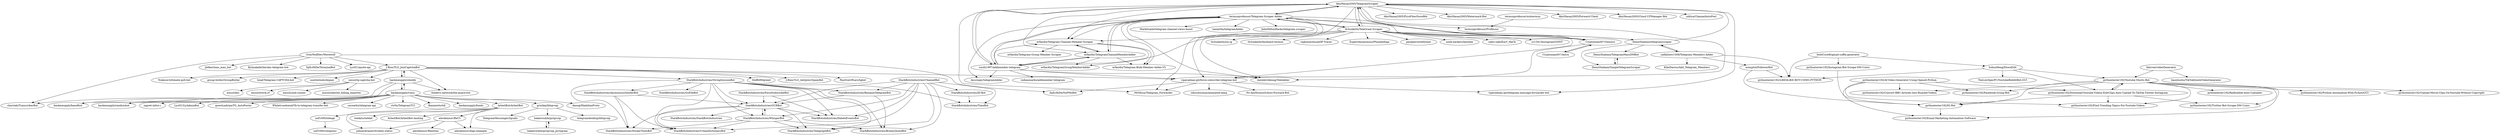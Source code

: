 digraph G {
"GreyWolfDev/Werewolf" -> "jh0ker/mau_mau_bot"
"GreyWolfDev/Werewolf" -> "LyoSU/quote-api" ["e"=1]
"GreyWolfDev/Werewolf" -> "J-Rios/TLG_JoinCaptchaBot"
"GreyWolfDev/Werewolf" -> "SpEcHiDe/NoPMsBot" ["e"=1]
"GreyWolfDev/Werewolf" -> "Kylmakalle/heroku-telegram-bot" ["e"=1]
"GreyWolfDev/Werewolf" -> "charslab/TranscriberBot"
"GreyWolfDev/Werewolf" -> "SpEcHiDe/TerminalBot" ["e"=1]
"pythontester192/Instagram-Bot-Scrape-DM-Users" -> "pythontester192/IG-Bot"
"mxssl/tg-captcha-bot" -> "mxssl/dns"
"mxssl/tg-captcha-bot" -> "mxssl/ntwrk.cf"
"mxssl/tg-captcha-bot" -> "mxssl/cmd-runner"
"mxssl/tg-captcha-bot" -> "mxssl/selectel_billing_exporter"
"ArbeitBot/ArbeitBot" -> "ArbeitBot/ArbeitBot-landing"
"ArbeitBot/ArbeitBot" -> "alerdenisov/ReUI"
"ArbeitBot/ArbeitBot" -> "johnnykramer/liveedu-status"
"ArbeitBot/ArbeitBot" -> "alerdenisov/llapi-example"
"ArbeitBot/ArbeitBot" -> "telekits/telekit"
"ArbeitBot/ArbeitBot" -> "nof1000/teleapi"
"fabrree/videoGenerator" -> "pythontester192/Youtube-Shorts-Bot"
"fabrree/videoGenerator" -> "liaozhuzhu/TikTokQuoteVideoGenerator"
"IntelCoreI6/gmail-suffix-generator" -> "pythontester192/LIKE4LIKE-BOT-USING-PYTHON"
"IntelCoreI6/gmail-suffix-generator" -> "pythontester192/Instagram-Bot-Scrape-DM-Users"
"IntelCoreI6/gmail-suffix-generator" -> "SokunHeng/DownEdit"
"DenizShabani/TelegramMassDMBot" -> "DenizShabani/SimpleTelegramScraper"
"grishka/libtgvoip" -> "telegramdesktop/libtgvoip"
"grishka/libtgvoip" -> "TelegramMessenger/tgcalls"
"grishka/libtgvoip" -> "bakatrouble/pytgvoip"
"backmeupplz/voicy" -> "backmeupplz/shieldy"
"backmeupplz/voicy" -> "backmeupplz/banofbot"
"backmeupplz/voicy" -> "grishka/libtgvoip"
"backmeupplz/voicy" -> "charslab/TranscriberBot"
"backmeupplz/voicy" -> "backmeupplz/fondu"
"backmeupplz/voicy" -> "backmeupplz/randymbot"
"backmeupplz/voicy" -> "danog/MadelineProto" ["e"=1]
"backmeupplz/voicy" -> "zapret-info/z-i" ["e"=1]
"backmeupplz/voicy" -> "LyoSU/LyAdminBot"
"backmeupplz/voicy" -> "ArbeitBot/ArbeitBot"
"backmeupplz/voicy" -> "qwertyadrian/TG_AutoPoster" ["e"=1]
"backmeupplz/voicy" -> "Whiletruedoend/Vk-to-telegram-transfer-bot" ["e"=1]
"backmeupplz/voicy" -> "unreal4u/telegram-api" ["e"=1]
"backmeupplz/voicy" -> "vtr0n/TelegramTUI" ["e"=1]
"backmeupplz/voicy" -> "Bannerets/tdl" ["e"=1]
"viperadnan-git/force-subscribe-telegram-bot" -> "viperadnan-git/telegram-message-forwarder-bot" ["e"=1]
"viperadnan-git/force-subscribe-telegram-bot" -> "odysseusmax/animated-lamp" ["e"=1]
"viperadnan-git/force-subscribe-telegram-bot" -> "MrMissx/Telegram_Forwarder" ["e"=1]
"viperadnan-git/force-subscribe-telegram-bot" -> "SpEcHiDe/NoPMsBot" ["e"=1]
"viperadnan-git/force-subscribe-telegram-bot" -> "Ns-AnoNymouS/Auto-Forward-Bot"
"AbirHasan2005/TelegramScraper" -> "termuxprofessor/Telegram-Scraper-Adder"
"AbirHasan2005/TelegramScraper" -> "daredevilkinng/TeleAdder"
"AbirHasan2005/TelegramScraper" -> "erfan4lx/Telegram-Channel-Member-Scraper"
"AbirHasan2005/TelegramScraper" -> "viperadnan-git/force-subscribe-telegram-bot"
"AbirHasan2005/TelegramScraper" -> "south1907/addmember-telegram"
"AbirHasan2005/TelegramScraper" -> "AbirHasan2005/PyroFilesStoreBot" ["e"=1]
"AbirHasan2005/TelegramScraper" -> "erfan4lx/TelegramChannelMemberAdder"
"AbirHasan2005/TelegramScraper" -> "th3unkn0n/TeleGram-Scraper"
"AbirHasan2005/TelegramScraper" -> "Cryptonian007/Genisys"
"AbirHasan2005/TelegramScraper" -> "AbirHasan2005/Watermark-Bot" ["e"=1]
"AbirHasan2005/TelegramScraper" -> "MrMissx/Telegram_Forwarder" ["e"=1]
"AbirHasan2005/TelegramScraper" -> "AbirHasan2005/Forward-Client" ["e"=1]
"AbirHasan2005/TelegramScraper" -> "viperadnan-git/telegram-message-forwarder-bot" ["e"=1]
"AbirHasan2005/TelegramScraper" -> "AbirHasan2005/Cloud-UPManager-Bot" ["e"=1]
"AbirHasan2005/TelegramScraper" -> "xditya/ChannelAutoPost" ["e"=1]
"termuxprofessor/Telegram-Scraper-Adder" -> "AbirHasan2005/TelegramScraper"
"termuxprofessor/Telegram-Scraper-Adder" -> "erfan4lx/TelegramChannelMemberAdder"
"termuxprofessor/Telegram-Scraper-Adder" -> "daredevilkinng/TeleAdder"
"termuxprofessor/Telegram-Scraper-Adder" -> "south1907/addmember-telegram"
"termuxprofessor/Telegram-Scraper-Adder" -> "erfan4lx/Telegram-Channel-Member-Scraper"
"termuxprofessor/Telegram-Scraper-Adder" -> "viperadnan-git/force-subscribe-telegram-bot"
"termuxprofessor/Telegram-Scraper-Adder" -> "th3unkn0n/TeleGram-Scraper"
"termuxprofessor/Telegram-Scraper-Adder" -> "MarkSnaile/telegram-channel-views-boost"
"termuxprofessor/Telegram-Scraper-Adder" -> "Ayscoopy/telegramAdder"
"termuxprofessor/Telegram-Scraper-Adder" -> "tanim0la/telegramAdder"
"termuxprofessor/Telegram-Scraper-Adder" -> "Cryptonian007/Genisys"
"termuxprofessor/Telegram-Scraper-Adder" -> "termuxprofessor/Professor"
"termuxprofessor/Telegram-Scraper-Adder" -> "MrMissx/Telegram_Forwarder" ["e"=1]
"termuxprofessor/Telegram-Scraper-Adder" -> "JohnMiltonHacks/telegram-scraper"
"termuxprofessor/Telegram-Scraper-Adder" -> "erfan4lx/Telegram-Bulk-Member-Adder-V2"
"south1907/addmember-telegram" -> "erfan4lx/TelegramChannelMemberAdder"
"south1907/addmember-telegram" -> "termuxprofessor/Telegram-Scraper-Adder"
"south1907/addmember-telegram" -> "AbirHasan2005/TelegramScraper"
"south1907/addmember-telegram" -> "viperadnan-git/force-subscribe-telegram-bot"
"south1907/addmember-telegram" -> "Ayscoopy/telegramAdder"
"south1907/addmember-telegram" -> "daredevilkinng/TeleAdder"
"south1907/addmember-telegram" -> "erfan4lx/Telegram-Channel-Member-Scraper"
"south1907/addmember-telegram" -> "redianmarku/addmember-telegram"
"saifalisew1508/Telegram-Members-Adder" -> "DenizShabani/telegramscraper"
"saifalisew1508/Telegram-Members-Adder" -> "KibeDarius/Add_Telegram_Members"
"saifalisew1508/Telegram-Members-Adder" -> "pythontester192/LIKE4LIKE-BOT-USING-PYTHON"
"saifalisew1508/Telegram-Members-Adder" -> "asimptot/FollowerBot"
"th3unkn0n/TeleGram-Scraper" -> "AbirHasan2005/TelegramScraper"
"th3unkn0n/TeleGram-Scraper" -> "th3unkn0n/osi.ig" ["e"=1]
"th3unkn0n/TeleGram-Scraper" -> "termuxprofessor/Telegram-Scraper-Adder"
"th3unkn0n/TeleGram-Scraper" -> "th3unkn0n/facebash-termux" ["e"=1]
"th3unkn0n/TeleGram-Scraper" -> "erfan4lx/Telegram-Channel-Member-Scraper"
"th3unkn0n/TeleGram-Scraper" -> "DenizShabani/telegramscraper"
"th3unkn0n/TeleGram-Scraper" -> "rajkumardusad/IP-Tracer" ["e"=1]
"th3unkn0n/TeleGram-Scraper" -> "Cryptonian007/Genisys"
"th3unkn0n/TeleGram-Scraper" -> "south1907/addmember-telegram"
"th3unkn0n/TeleGram-Scraper" -> "ExpertAnonymous/PhoneInfoga" ["e"=1]
"th3unkn0n/TeleGram-Scraper" -> "paulpierre/informer" ["e"=1]
"th3unkn0n/TeleGram-Scraper" -> "viperadnan-git/force-subscribe-telegram-bot"
"th3unkn0n/TeleGram-Scraper" -> "noob-hackers/lazybee" ["e"=1]
"th3unkn0n/TeleGram-Scraper" -> "sabri-zaki/EasY_HaCk" ["e"=1]
"th3unkn0n/TeleGram-Scraper" -> "sc1341/InstagramOSINT" ["e"=1]
"backmeupplz/shieldy" -> "backmeupplz/banofbot"
"backmeupplz/shieldy" -> "J-Rios/TLG_JoinCaptchaBot"
"backmeupplz/shieldy" -> "backmeupplz/randymbot"
"backmeupplz/shieldy" -> "backmeupplz/voicy"
"backmeupplz/shieldy" -> "thedevs-network/the-guard-bot" ["e"=1]
"J-Rios/TLG_JoinCaptchaBot" -> "mxssl/tg-captcha-bot"
"J-Rios/TLG_JoinCaptchaBot" -> "viperadnan-git/force-subscribe-telegram-bot"
"J-Rios/TLG_JoinCaptchaBot" -> "group-butler/GroupButler"
"J-Rios/TLG_JoinCaptchaBot" -> "lziad/Telegram-CAPTCHA-bot"
"J-Rios/TLG_JoinCaptchaBot" -> "backmeupplz/shieldy"
"J-Rios/TLG_JoinCaptchaBot" -> "userbotindo/Anjani"
"J-Rios/TLG_JoinCaptchaBot" -> "StarkBotsIndustries/StringSessionBot"
"J-Rios/TLG_JoinCaptchaBot" -> "Steffo99/greed" ["e"=1]
"J-Rios/TLG_JoinCaptchaBot" -> "thedevs-network/the-guard-bot" ["e"=1]
"J-Rios/TLG_JoinCaptchaBot" -> "J-Rios/TLG_AntiJoin2SpamBot"
"J-Rios/TLG_JoinCaptchaBot" -> "PaulSonOfLars/tgbot" ["e"=1]
"J-Rios/TLG_JoinCaptchaBot" -> "Nukesor/ultimate-poll-bot"
"pythontester192/AI-Video-Generator-Using-OpenAI-Python" -> "pythontester192/Find-Trending-Topics-For-Youtube-Videos"
"pythontester192/AI-Video-Generator-Using-OpenAI-Python" -> "pythontester192/Facebook-Group-Bot"
"pythontester192/AI-Video-Generator-Using-OpenAI-Python" -> "pythontester192/Email-Marketing-Automation-Software"
"pythontester192/AI-Video-Generator-Using-OpenAI-Python" -> "pythontester192/Convert-BBC-Articles-Into-Rumble-Videos"
"pythontester192/AI-Video-Generator-Using-OpenAI-Python" -> "pythontester192/Download-Youtube-Videos-EditClips-Auto-Upload-To-TikTok-Twitter-Instagram"
"erfan4lx/Telegram-Channel-Member-Scraper" -> "erfan4lx/TelegramChannelMemberAdder"
"erfan4lx/Telegram-Channel-Member-Scraper" -> "erfan4lx/TelegramGroupMemberAdder"
"erfan4lx/Telegram-Channel-Member-Scraper" -> "erfan4lx/Telegram-Group-Member-Scraper"
"erfan4lx/Telegram-Channel-Member-Scraper" -> "erfan4lx/Telegram-Bulk-Member-Adder-V2"
"termuxprofessor/wintermux" -> "termuxprofessor/Professor"
"alerdenisov/ReUI" -> "alerdenisov/llapi-example"
"alerdenisov/ReUI" -> "johnnykramer/liveedu-status"
"alerdenisov/ReUI" -> "alerdenisov/Rentitas"
"Cryptonian007/Genisys" -> "Cryptonian007/Astra"
"Cryptonian007/Genisys" -> "AbirHasan2005/TelegramScraper"
"Cryptonian007/Genisys" -> "daredevilkinng/TeleAdder"
"Cryptonian007/Astra" -> "Cryptonian007/Genisys"
"pythontester192/Youtube-Shorts-Bot" -> "pythontester192/Convert-BBC-Articles-Into-Rumble-Videos"
"pythontester192/Youtube-Shorts-Bot" -> "pythontester192/Download-Youtube-Videos-EditClips-Auto-Upload-To-TikTok-Twitter-Instagram"
"pythontester192/Youtube-Shorts-Bot" -> "pythontester192/Python-Automation-With-PyAutoGUI"
"pythontester192/Youtube-Shorts-Bot" -> "pythontester192/Email-Marketing-Automation-Software"
"pythontester192/Youtube-Shorts-Bot" -> "pythontester192/Upload-Movie-Clips-On-Youtube-Without-Copyright"
"pythontester192/Youtube-Shorts-Bot" -> "pythontester192/Find-Trending-Topics-For-Youtube-Videos"
"pythontester192/Youtube-Shorts-Bot" -> "pythontester192/Redbubble-Auto-Uploader"
"pythontester192/Youtube-Shorts-Bot" -> "pythontester192/IG-Bot"
"pythontester192/Youtube-Shorts-Bot" -> "pythontester192/Twitter-Bot-Scrape-DM-Users"
"pythontester192/Youtube-Shorts-Bot" -> "pythontester192/Facebook-Group-Bot"
"erfan4lx/TelegramChannelMemberAdder" -> "erfan4lx/Telegram-Channel-Member-Scraper"
"erfan4lx/TelegramChannelMemberAdder" -> "termuxprofessor/Telegram-Scraper-Adder"
"erfan4lx/TelegramChannelMemberAdder" -> "erfan4lx/TelegramGroupMemberAdder"
"erfan4lx/TelegramChannelMemberAdder" -> "erfan4lx/Telegram-Bulk-Member-Adder-V2"
"erfan4lx/TelegramChannelMemberAdder" -> "south1907/addmember-telegram"
"nof1000/teleapi" -> "nof1000/colopress"
"asimptot/FollowerBot" -> "pythontester192/LIKE4LIKE-BOT-USING-PYTHON"
"asimptot/FollowerBot" -> "pythontester192/IG-Bot"
"DenizShabani/telegramscraper" -> "DenizShabani/SimpleTelegramScraper"
"DenizShabani/telegramscraper" -> "DenizShabani/TelegramMassDMBot"
"DenizShabani/telegramscraper" -> "saifalisew1508/Telegram-Members-Adder"
"DenizShabani/telegramscraper" -> "termuxprofessor/Telegram-Scraper-Adder"
"DenizShabani/telegramscraper" -> "AbirHasan2005/TelegramScraper"
"StarkBotsIndustries/StringSessionBot" -> "StarkBotsIndustries/OCRBot"
"StarkBotsIndustries/StringSessionBot" -> "StarkBotsIndustries/WhisperBot"
"StarkBotsIndustries/StringSessionBot" -> "StarkBotsIndustries/AnonymousSenderBot"
"StarkBotsIndustries/StringSessionBot" -> "StarkBotsIndustries/TelegraphBot"
"StarkBotsIndustries/StringSessionBot" -> "StarkBotsIndustries/UrbanDictionaryBot"
"StarkBotsIndustries/StringSessionBot" -> "StarkBotsIndustries/StickerToolsBot"
"StarkBotsIndustries/StringSessionBot" -> "StarkBotsIndustries/BrainyQuoteBot"
"StarkBotsIndustries/StringSessionBot" -> "StarkBotsIndustries/DeleteEventsBot"
"StarkBotsIndustries/StringSessionBot" -> "StarkBotsIndustries/RenameTelegramBot"
"StarkBotsIndustries/StringSessionBot" -> "StarkBotsIndustries/TimeBot"
"StarkBotsIndustries/StringSessionBot" -> "StarkBotsIndustries/GoFileBot"
"SokunHeng/DownEdit" -> "pythontester192/Youtube-Shorts-Bot"
"SokunHeng/DownEdit" -> "pythontester192/Download-Youtube-Videos-EditClips-Auto-Upload-To-TikTok-Twitter-Instagram"
"SokunHeng/DownEdit" -> "pythontester192/LIKE4LIKE-BOT-USING-PYTHON"
"SokunHeng/DownEdit" -> "TheLowSpecPC/YoutubeRedditBot-GUI"
"StarkBotsIndustries/ChannelBot" -> "StarkBotsIndustries/OCRBot"
"StarkBotsIndustries/ChannelBot" -> "StarkBotsIndustries/DeleteEventsBot"
"StarkBotsIndustries/ChannelBot" -> "StarkBotsIndustries/RenameTelegramBot"
"StarkBotsIndustries/ChannelBot" -> "StarkBotsIndustries/WhisperBot"
"StarkBotsIndustries/ChannelBot" -> "StarkBotsIndustries/TelegraphBot"
"StarkBotsIndustries/ChannelBot" -> "StarkBotsIndustries/UrbanDictionaryBot"
"StarkBotsIndustries/ChannelBot" -> "StarkBotsIndustries/ID-Bot"
"StarkBotsIndustries/ChannelBot" -> "StarkBotsIndustries/BrainyQuoteBot"
"StarkBotsIndustries/ChannelBot" -> "StarkBotsIndustries/TimeBot"
"pythontester192/IG-Bot" -> "pythontester192/Email-Marketing-Automation-Software"
"bakatrouble/pytgvoip" -> "bakatrouble/pytgvoip_pyrogram"
"bakatrouble/pytgvoip_pyrogram" -> "bakatrouble/pytgvoip"
"StarkBotsIndustries/RenameTelegramBot" -> "StarkBotsIndustries/BrainyQuoteBot"
"StarkBotsIndustries/RenameTelegramBot" -> "StarkBotsIndustries/OCRBot"
"StarkBotsIndustries/WhisperBot" -> "StarkBotsIndustries/OCRBot"
"StarkBotsIndustries/WhisperBot" -> "StarkBotsIndustries/StickerToolsBot"
"StarkBotsIndustries/WhisperBot" -> "StarkBotsIndustries/TelegraphBot"
"StarkBotsIndustries/WhisperBot" -> "StarkBotsIndustries/BrainyQuoteBot"
"StarkBotsIndustries/WhisperBot" -> "StarkBotsIndustries/UrbanDictionaryBot"
"DenizShabani/SimpleTelegramScraper" -> "DenizShabani/TelegramMassDMBot"
"pythontester192/Download-Youtube-Videos-EditClips-Auto-Upload-To-TikTok-Twitter-Instagram" -> "pythontester192/Find-Trending-Topics-For-Youtube-Videos"
"pythontester192/Download-Youtube-Videos-EditClips-Auto-Upload-To-TikTok-Twitter-Instagram" -> "pythontester192/IG-Bot"
"pythontester192/Download-Youtube-Videos-EditClips-Auto-Upload-To-TikTok-Twitter-Instagram" -> "pythontester192/Youtube-Shorts-Bot"
"pythontester192/Download-Youtube-Videos-EditClips-Auto-Upload-To-TikTok-Twitter-Instagram" -> "pythontester192/Twitter-Bot-Scrape-DM-Users"
"StarkBotsIndustries/AnonymousSenderBot" -> "StarkBotsIndustries/OCRBot"
"StarkBotsIndustries/AnonymousSenderBot" -> "StarkBotsIndustries/UrbanDictionaryBot"
"StarkBotsIndustries/AnonymousSenderBot" -> "StarkBotsIndustries/StickerToolsBot"
"StarkBotsIndustries/ForceSubscribeBot" -> "StarkBotsIndustries/DeleteEventsBot"
"StarkBotsIndustries/ForceSubscribeBot" -> "StarkBotsIndustries/OCRBot"
"StarkBotsIndustries/OCRBot" -> "StarkBotsIndustries/TelegraphBot"
"StarkBotsIndustries/OCRBot" -> "StarkBotsIndustries/UrbanDictionaryBot"
"StarkBotsIndustries/OCRBot" -> "StarkBotsIndustries/WhisperBot"
"StarkBotsIndustries/OCRBot" -> "StarkBotsIndustries/DeleteEventsBot"
"StarkBotsIndustries/OCRBot" -> "StarkBotsIndustries/StickerToolsBot"
"StarkBotsIndustries/OCRBot" -> "StarkBotsIndustries/StarkBotsIndustries"
"StarkBotsIndustries/ID-Bot" -> "StarkBotsIndustries/TimeBot"
"GreyWolfDev/Werewolf" ["l"="-36.854,-19.623"]
"jh0ker/mau_mau_bot" ["l"="-36.816,-19.604"]
"LyoSU/quote-api" ["l"="-31.419,-19.62"]
"J-Rios/TLG_JoinCaptchaBot" ["l"="-36.887,-19.681"]
"SpEcHiDe/NoPMsBot" ["l"="-37.63,-17.95"]
"Kylmakalle/heroku-telegram-bot" ["l"="-31.247,-19.082"]
"charslab/TranscriberBot" ["l"="-36.878,-19.584"]
"SpEcHiDe/TerminalBot" ["l"="-37.618,-17.964"]
"pythontester192/Instagram-Bot-Scrape-DM-Users" ["l"="-36.538,-19.815"]
"pythontester192/IG-Bot" ["l"="-36.523,-19.831"]
"mxssl/tg-captcha-bot" ["l"="-36.949,-19.677"]
"mxssl/dns" ["l"="-36.977,-19.67"]
"mxssl/ntwrk.cf" ["l"="-36.959,-19.695"]
"mxssl/cmd-runner" ["l"="-36.974,-19.686"]
"mxssl/selectel_billing_exporter" ["l"="-36.963,-19.659"]
"ArbeitBot/ArbeitBot" ["l"="-36.919,-19.504"]
"ArbeitBot/ArbeitBot-landing" ["l"="-36.941,-19.506"]
"alerdenisov/ReUI" ["l"="-36.923,-19.469"]
"johnnykramer/liveedu-status" ["l"="-36.929,-19.485"]
"alerdenisov/llapi-example" ["l"="-36.909,-19.481"]
"telekits/telekit" ["l"="-36.938,-19.493"]
"nof1000/teleapi" ["l"="-36.89,-19.492"]
"fabrree/videoGenerator" ["l"="-36.479,-19.878"]
"pythontester192/Youtube-Shorts-Bot" ["l"="-36.484,-19.839"]
"liaozhuzhu/TikTokQuoteVideoGenerator" ["l"="-36.471,-19.898"]
"IntelCoreI6/gmail-suffix-generator" ["l"="-36.535,-19.786"]
"pythontester192/LIKE4LIKE-BOT-USING-PYTHON" ["l"="-36.565,-19.795"]
"SokunHeng/DownEdit" ["l"="-36.513,-19.803"]
"DenizShabani/TelegramMassDMBot" ["l"="-36.669,-19.759"]
"DenizShabani/SimpleTelegramScraper" ["l"="-36.661,-19.773"]
"grishka/libtgvoip" ["l"="-36.994,-19.536"]
"telegramdesktop/libtgvoip" ["l"="-37.025,-19.524"]
"TelegramMessenger/tgcalls" ["l"="-37.026,-19.55"]
"bakatrouble/pytgvoip" ["l"="-37.009,-19.501"]
"backmeupplz/voicy" ["l"="-36.93,-19.568"]
"backmeupplz/shieldy" ["l"="-36.915,-19.621"]
"backmeupplz/banofbot" ["l"="-36.915,-19.593"]
"backmeupplz/fondu" ["l"="-36.918,-19.541"]
"backmeupplz/randymbot" ["l"="-36.939,-19.598"]
"danog/MadelineProto" ["l"="-31.624,-19.372"]
"zapret-info/z-i" ["l"="-32.757,-21.326"]
"LyoSU/LyAdminBot" ["l"="-36.957,-19.554"]
"qwertyadrian/TG_AutoPoster" ["l"="-31.065,-19.297"]
"Whiletruedoend/Vk-to-telegram-transfer-bot" ["l"="-31.108,-19.303"]
"unreal4u/telegram-api" ["l"="-31.715,-19.402"]
"vtr0n/TelegramTUI" ["l"="-31.698,-18.966"]
"Bannerets/tdl" ["l"="-31.522,-19.428"]
"viperadnan-git/force-subscribe-telegram-bot" ["l"="-36.781,-19.757"]
"viperadnan-git/telegram-message-forwarder-bot" ["l"="-37.902,-17.922"]
"odysseusmax/animated-lamp" ["l"="-37.722,-17.93"]
"MrMissx/Telegram_Forwarder" ["l"="-37.872,-17.921"]
"Ns-AnoNymouS/Auto-Forward-Bot" ["l"="-36.788,-19.73"]
"AbirHasan2005/TelegramScraper" ["l"="-36.748,-19.786"]
"termuxprofessor/Telegram-Scraper-Adder" ["l"="-36.753,-19.811"]
"daredevilkinng/TeleAdder" ["l"="-36.772,-19.802"]
"erfan4lx/Telegram-Channel-Member-Scraper" ["l"="-36.717,-19.805"]
"south1907/addmember-telegram" ["l"="-36.739,-19.802"]
"AbirHasan2005/PyroFilesStoreBot" ["l"="-37.778,-17.964"]
"erfan4lx/TelegramChannelMemberAdder" ["l"="-36.728,-19.817"]
"th3unkn0n/TeleGram-Scraper" ["l"="-36.731,-19.771"]
"Cryptonian007/Genisys" ["l"="-36.773,-19.782"]
"AbirHasan2005/Watermark-Bot" ["l"="-37.811,-17.987"]
"AbirHasan2005/Forward-Client" ["l"="-37.857,-17.948"]
"AbirHasan2005/Cloud-UPManager-Bot" ["l"="-37.835,-18.001"]
"xditya/ChannelAutoPost" ["l"="-37.843,-17.939"]
"MarkSnaile/telegram-channel-views-boost" ["l"="-36.752,-19.856"]
"Ayscoopy/telegramAdder" ["l"="-36.752,-19.834"]
"tanim0la/telegramAdder" ["l"="-36.791,-19.821"]
"termuxprofessor/Professor" ["l"="-36.78,-19.852"]
"JohnMiltonHacks/telegram-scraper" ["l"="-36.776,-19.834"]
"erfan4lx/Telegram-Bulk-Member-Adder-V2" ["l"="-36.731,-19.832"]
"redianmarku/addmember-telegram" ["l"="-36.715,-19.842"]
"saifalisew1508/Telegram-Members-Adder" ["l"="-36.622,-19.793"]
"DenizShabani/telegramscraper" ["l"="-36.684,-19.784"]
"KibeDarius/Add_Telegram_Members" ["l"="-36.608,-19.768"]
"asimptot/FollowerBot" ["l"="-36.574,-19.816"]
"th3unkn0n/osi.ig" ["l"="-6.911,-46.885"]
"th3unkn0n/facebash-termux" ["l"="-6.857,-46.835"]
"rajkumardusad/IP-Tracer" ["l"="-6.961,-46.802"]
"ExpertAnonymous/PhoneInfoga" ["l"="-6.899,-46.796"]
"paulpierre/informer" ["l"="-7.132,-45.15"]
"noob-hackers/lazybee" ["l"="-6.884,-46.809"]
"sabri-zaki/EasY_HaCk" ["l"="-6.999,-46.764"]
"sc1341/InstagramOSINT" ["l"="-7.051,-45.295"]
"thedevs-network/the-guard-bot" ["l"="-31.478,-19.13"]
"group-butler/GroupButler" ["l"="-36.913,-19.665"]
"lziad/Telegram-CAPTCHA-bot" ["l"="-36.89,-19.714"]
"userbotindo/Anjani" ["l"="-36.864,-19.701"]
"StarkBotsIndustries/StringSessionBot" ["l"="-36.951,-19.745"]
"Steffo99/greed" ["l"="-31.125,-19.057"]
"J-Rios/TLG_AntiJoin2SpamBot" ["l"="-36.906,-19.696"]
"PaulSonOfLars/tgbot" ["l"="-37.546,-17.99"]
"Nukesor/ultimate-poll-bot" ["l"="-36.854,-19.675"]
"pythontester192/AI-Video-Generator-Using-OpenAI-Python" ["l"="-36.47,-19.839"]
"pythontester192/Find-Trending-Topics-For-Youtube-Videos" ["l"="-36.474,-19.822"]
"pythontester192/Facebook-Group-Bot" ["l"="-36.454,-19.841"]
"pythontester192/Email-Marketing-Automation-Software" ["l"="-36.501,-19.842"]
"pythontester192/Convert-BBC-Articles-Into-Rumble-Videos" ["l"="-36.475,-19.856"]
"pythontester192/Download-Youtube-Videos-EditClips-Auto-Upload-To-TikTok-Twitter-Instagram" ["l"="-36.495,-19.824"]
"erfan4lx/TelegramGroupMemberAdder" ["l"="-36.701,-19.826"]
"erfan4lx/Telegram-Group-Member-Scraper" ["l"="-36.688,-19.813"]
"termuxprofessor/wintermux" ["l"="-36.795,-19.879"]
"alerdenisov/Rentitas" ["l"="-36.925,-19.447"]
"Cryptonian007/Astra" ["l"="-36.802,-19.783"]
"pythontester192/Python-Automation-With-PyAutoGUI" ["l"="-36.497,-19.86"]
"pythontester192/Upload-Movie-Clips-On-Youtube-Without-Copyright" ["l"="-36.454,-19.822"]
"pythontester192/Redbubble-Auto-Uploader" ["l"="-36.456,-19.859"]
"pythontester192/Twitter-Bot-Scrape-DM-Users" ["l"="-36.482,-19.813"]
"nof1000/colopress" ["l"="-36.875,-19.481"]
"StarkBotsIndustries/OCRBot" ["l"="-36.97,-19.759"]
"StarkBotsIndustries/WhisperBot" ["l"="-36.957,-19.758"]
"StarkBotsIndustries/AnonymousSenderBot" ["l"="-36.943,-19.764"]
"StarkBotsIndustries/TelegraphBot" ["l"="-36.971,-19.747"]
"StarkBotsIndustries/UrbanDictionaryBot" ["l"="-36.959,-19.769"]
"StarkBotsIndustries/StickerToolsBot" ["l"="-36.939,-19.754"]
"StarkBotsIndustries/BrainyQuoteBot" ["l"="-36.949,-19.774"]
"StarkBotsIndustries/DeleteEventsBot" ["l"="-36.982,-19.753"]
"StarkBotsIndustries/RenameTelegramBot" ["l"="-36.961,-19.781"]
"StarkBotsIndustries/TimeBot" ["l"="-36.985,-19.764"]
"StarkBotsIndustries/GoFileBot" ["l"="-36.962,-19.727"]
"TheLowSpecPC/YoutubeRedditBot-GUI" ["l"="-36.495,-19.782"]
"StarkBotsIndustries/ChannelBot" ["l"="-36.975,-19.774"]
"StarkBotsIndustries/ID-Bot" ["l"="-36.994,-19.783"]
"bakatrouble/pytgvoip_pyrogram" ["l"="-37.02,-19.485"]
"StarkBotsIndustries/ForceSubscribeBot" ["l"="-37,-19.759"]
"StarkBotsIndustries/StarkBotsIndustries" ["l"="-36.993,-19.744"]
}